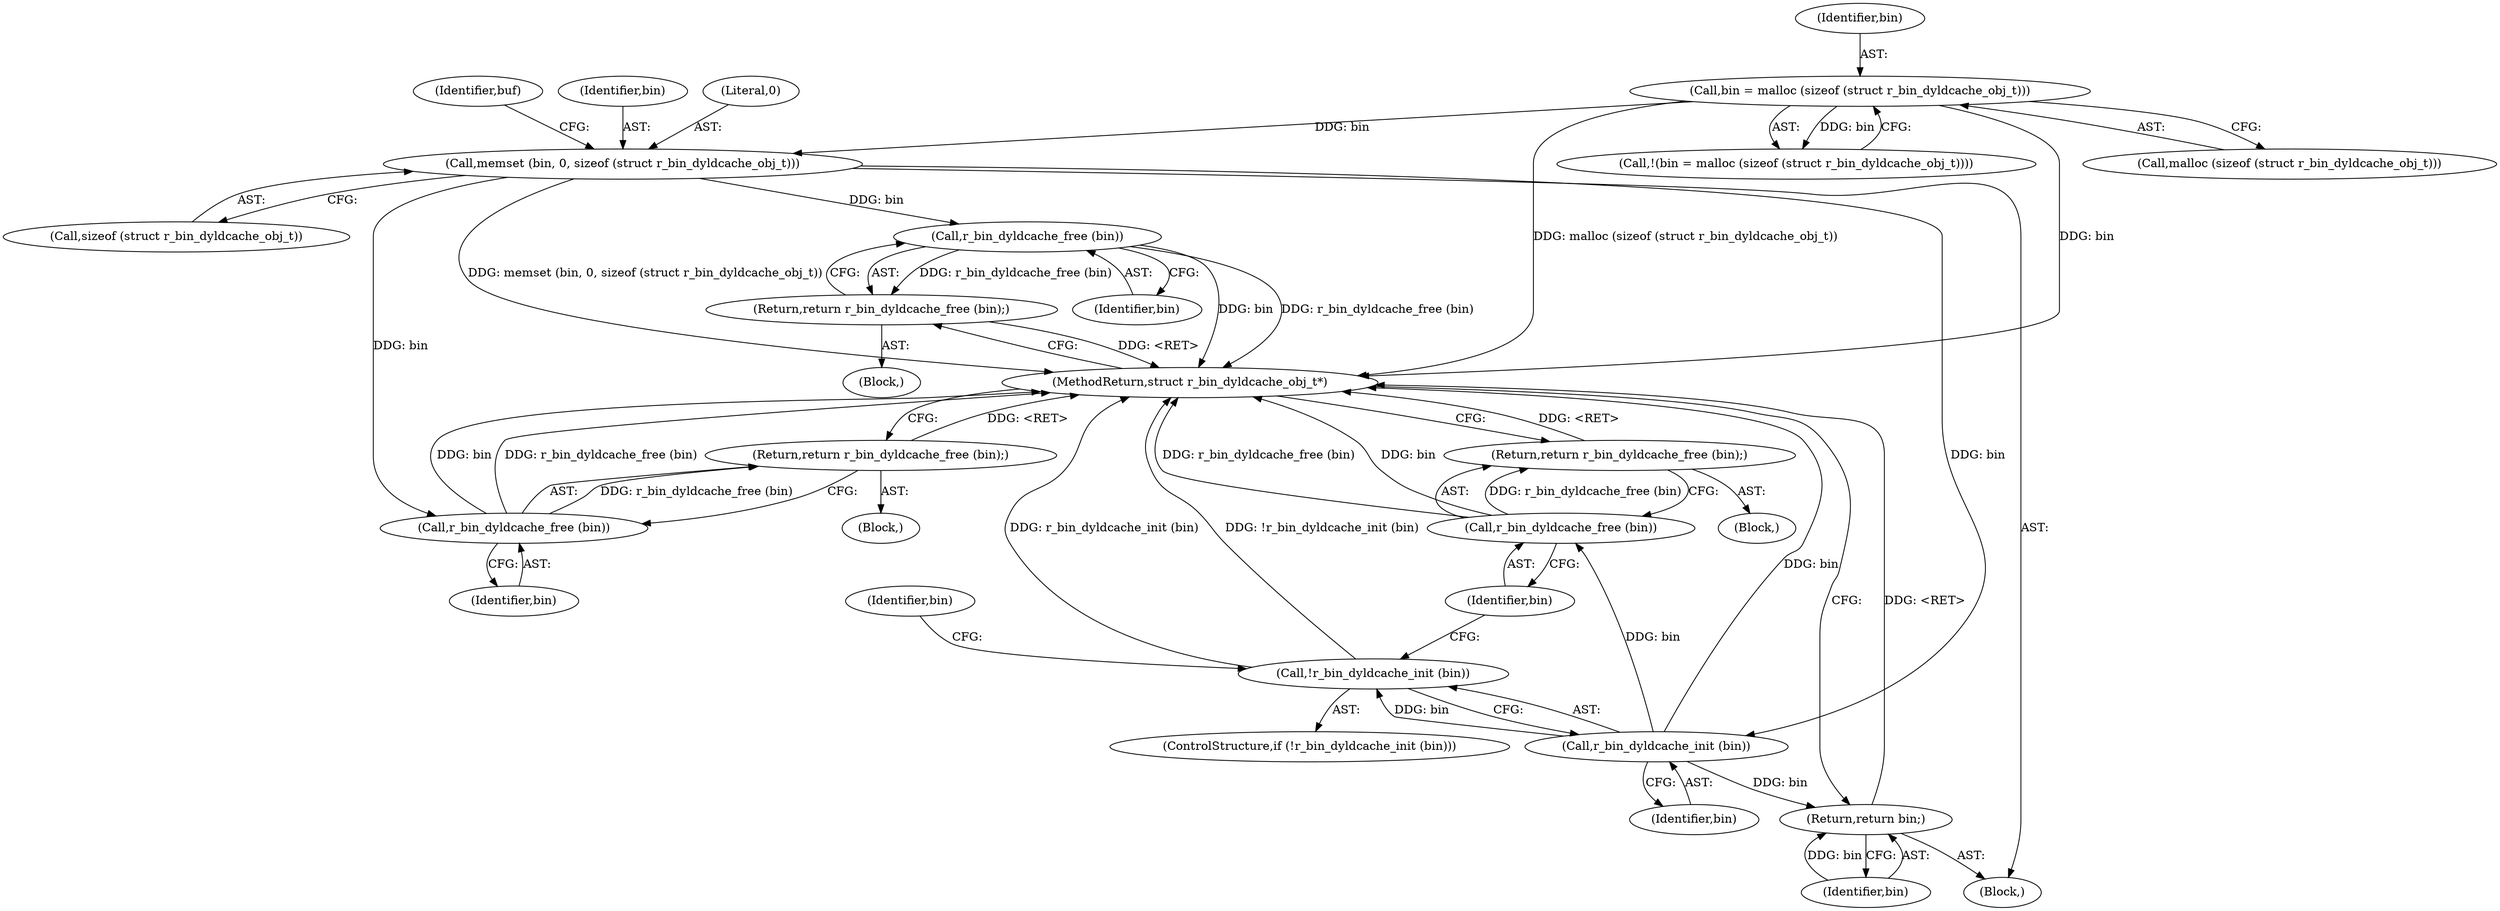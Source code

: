 digraph "1_radare2_4e98402f09a0ef0bb8559a33a4c1988c54938eaf_0@API" {
"1000115" [label="(Call,memset (bin, 0, sizeof (struct r_bin_dyldcache_obj_t)))"];
"1000107" [label="(Call,bin = malloc (sizeof (struct r_bin_dyldcache_obj_t)))"];
"1000125" [label="(Call,r_bin_dyldcache_free (bin))"];
"1000124" [label="(Return,return r_bin_dyldcache_free (bin);)"];
"1000142" [label="(Call,r_bin_dyldcache_free (bin))"];
"1000141" [label="(Return,return r_bin_dyldcache_free (bin);)"];
"1000146" [label="(Call,r_bin_dyldcache_init (bin))"];
"1000145" [label="(Call,!r_bin_dyldcache_init (bin))"];
"1000150" [label="(Call,r_bin_dyldcache_free (bin))"];
"1000149" [label="(Return,return r_bin_dyldcache_free (bin);)"];
"1000157" [label="(Return,return bin;)"];
"1000150" [label="(Call,r_bin_dyldcache_free (bin))"];
"1000126" [label="(Identifier,bin)"];
"1000116" [label="(Identifier,bin)"];
"1000145" [label="(Call,!r_bin_dyldcache_init (bin))"];
"1000159" [label="(MethodReturn,struct r_bin_dyldcache_obj_t*)"];
"1000124" [label="(Return,return r_bin_dyldcache_free (bin);)"];
"1000143" [label="(Identifier,bin)"];
"1000103" [label="(Block,)"];
"1000154" [label="(Identifier,bin)"];
"1000158" [label="(Identifier,bin)"];
"1000123" [label="(Block,)"];
"1000147" [label="(Identifier,bin)"];
"1000148" [label="(Block,)"];
"1000151" [label="(Identifier,bin)"];
"1000108" [label="(Identifier,bin)"];
"1000117" [label="(Literal,0)"];
"1000146" [label="(Call,r_bin_dyldcache_init (bin))"];
"1000106" [label="(Call,!(bin = malloc (sizeof (struct r_bin_dyldcache_obj_t))))"];
"1000157" [label="(Return,return bin;)"];
"1000140" [label="(Block,)"];
"1000142" [label="(Call,r_bin_dyldcache_free (bin))"];
"1000122" [label="(Identifier,buf)"];
"1000125" [label="(Call,r_bin_dyldcache_free (bin))"];
"1000149" [label="(Return,return r_bin_dyldcache_free (bin);)"];
"1000115" [label="(Call,memset (bin, 0, sizeof (struct r_bin_dyldcache_obj_t)))"];
"1000141" [label="(Return,return r_bin_dyldcache_free (bin);)"];
"1000118" [label="(Call,sizeof (struct r_bin_dyldcache_obj_t))"];
"1000144" [label="(ControlStructure,if (!r_bin_dyldcache_init (bin)))"];
"1000109" [label="(Call,malloc (sizeof (struct r_bin_dyldcache_obj_t)))"];
"1000107" [label="(Call,bin = malloc (sizeof (struct r_bin_dyldcache_obj_t)))"];
"1000115" -> "1000103"  [label="AST: "];
"1000115" -> "1000118"  [label="CFG: "];
"1000116" -> "1000115"  [label="AST: "];
"1000117" -> "1000115"  [label="AST: "];
"1000118" -> "1000115"  [label="AST: "];
"1000122" -> "1000115"  [label="CFG: "];
"1000115" -> "1000159"  [label="DDG: memset (bin, 0, sizeof (struct r_bin_dyldcache_obj_t))"];
"1000107" -> "1000115"  [label="DDG: bin"];
"1000115" -> "1000125"  [label="DDG: bin"];
"1000115" -> "1000142"  [label="DDG: bin"];
"1000115" -> "1000146"  [label="DDG: bin"];
"1000107" -> "1000106"  [label="AST: "];
"1000107" -> "1000109"  [label="CFG: "];
"1000108" -> "1000107"  [label="AST: "];
"1000109" -> "1000107"  [label="AST: "];
"1000106" -> "1000107"  [label="CFG: "];
"1000107" -> "1000159"  [label="DDG: bin"];
"1000107" -> "1000159"  [label="DDG: malloc (sizeof (struct r_bin_dyldcache_obj_t))"];
"1000107" -> "1000106"  [label="DDG: bin"];
"1000125" -> "1000124"  [label="AST: "];
"1000125" -> "1000126"  [label="CFG: "];
"1000126" -> "1000125"  [label="AST: "];
"1000124" -> "1000125"  [label="CFG: "];
"1000125" -> "1000159"  [label="DDG: bin"];
"1000125" -> "1000159"  [label="DDG: r_bin_dyldcache_free (bin)"];
"1000125" -> "1000124"  [label="DDG: r_bin_dyldcache_free (bin)"];
"1000124" -> "1000123"  [label="AST: "];
"1000159" -> "1000124"  [label="CFG: "];
"1000124" -> "1000159"  [label="DDG: <RET>"];
"1000142" -> "1000141"  [label="AST: "];
"1000142" -> "1000143"  [label="CFG: "];
"1000143" -> "1000142"  [label="AST: "];
"1000141" -> "1000142"  [label="CFG: "];
"1000142" -> "1000159"  [label="DDG: r_bin_dyldcache_free (bin)"];
"1000142" -> "1000159"  [label="DDG: bin"];
"1000142" -> "1000141"  [label="DDG: r_bin_dyldcache_free (bin)"];
"1000141" -> "1000140"  [label="AST: "];
"1000159" -> "1000141"  [label="CFG: "];
"1000141" -> "1000159"  [label="DDG: <RET>"];
"1000146" -> "1000145"  [label="AST: "];
"1000146" -> "1000147"  [label="CFG: "];
"1000147" -> "1000146"  [label="AST: "];
"1000145" -> "1000146"  [label="CFG: "];
"1000146" -> "1000159"  [label="DDG: bin"];
"1000146" -> "1000145"  [label="DDG: bin"];
"1000146" -> "1000150"  [label="DDG: bin"];
"1000146" -> "1000157"  [label="DDG: bin"];
"1000145" -> "1000144"  [label="AST: "];
"1000151" -> "1000145"  [label="CFG: "];
"1000154" -> "1000145"  [label="CFG: "];
"1000145" -> "1000159"  [label="DDG: r_bin_dyldcache_init (bin)"];
"1000145" -> "1000159"  [label="DDG: !r_bin_dyldcache_init (bin)"];
"1000150" -> "1000149"  [label="AST: "];
"1000150" -> "1000151"  [label="CFG: "];
"1000151" -> "1000150"  [label="AST: "];
"1000149" -> "1000150"  [label="CFG: "];
"1000150" -> "1000159"  [label="DDG: r_bin_dyldcache_free (bin)"];
"1000150" -> "1000159"  [label="DDG: bin"];
"1000150" -> "1000149"  [label="DDG: r_bin_dyldcache_free (bin)"];
"1000149" -> "1000148"  [label="AST: "];
"1000159" -> "1000149"  [label="CFG: "];
"1000149" -> "1000159"  [label="DDG: <RET>"];
"1000157" -> "1000103"  [label="AST: "];
"1000157" -> "1000158"  [label="CFG: "];
"1000158" -> "1000157"  [label="AST: "];
"1000159" -> "1000157"  [label="CFG: "];
"1000157" -> "1000159"  [label="DDG: <RET>"];
"1000158" -> "1000157"  [label="DDG: bin"];
}
